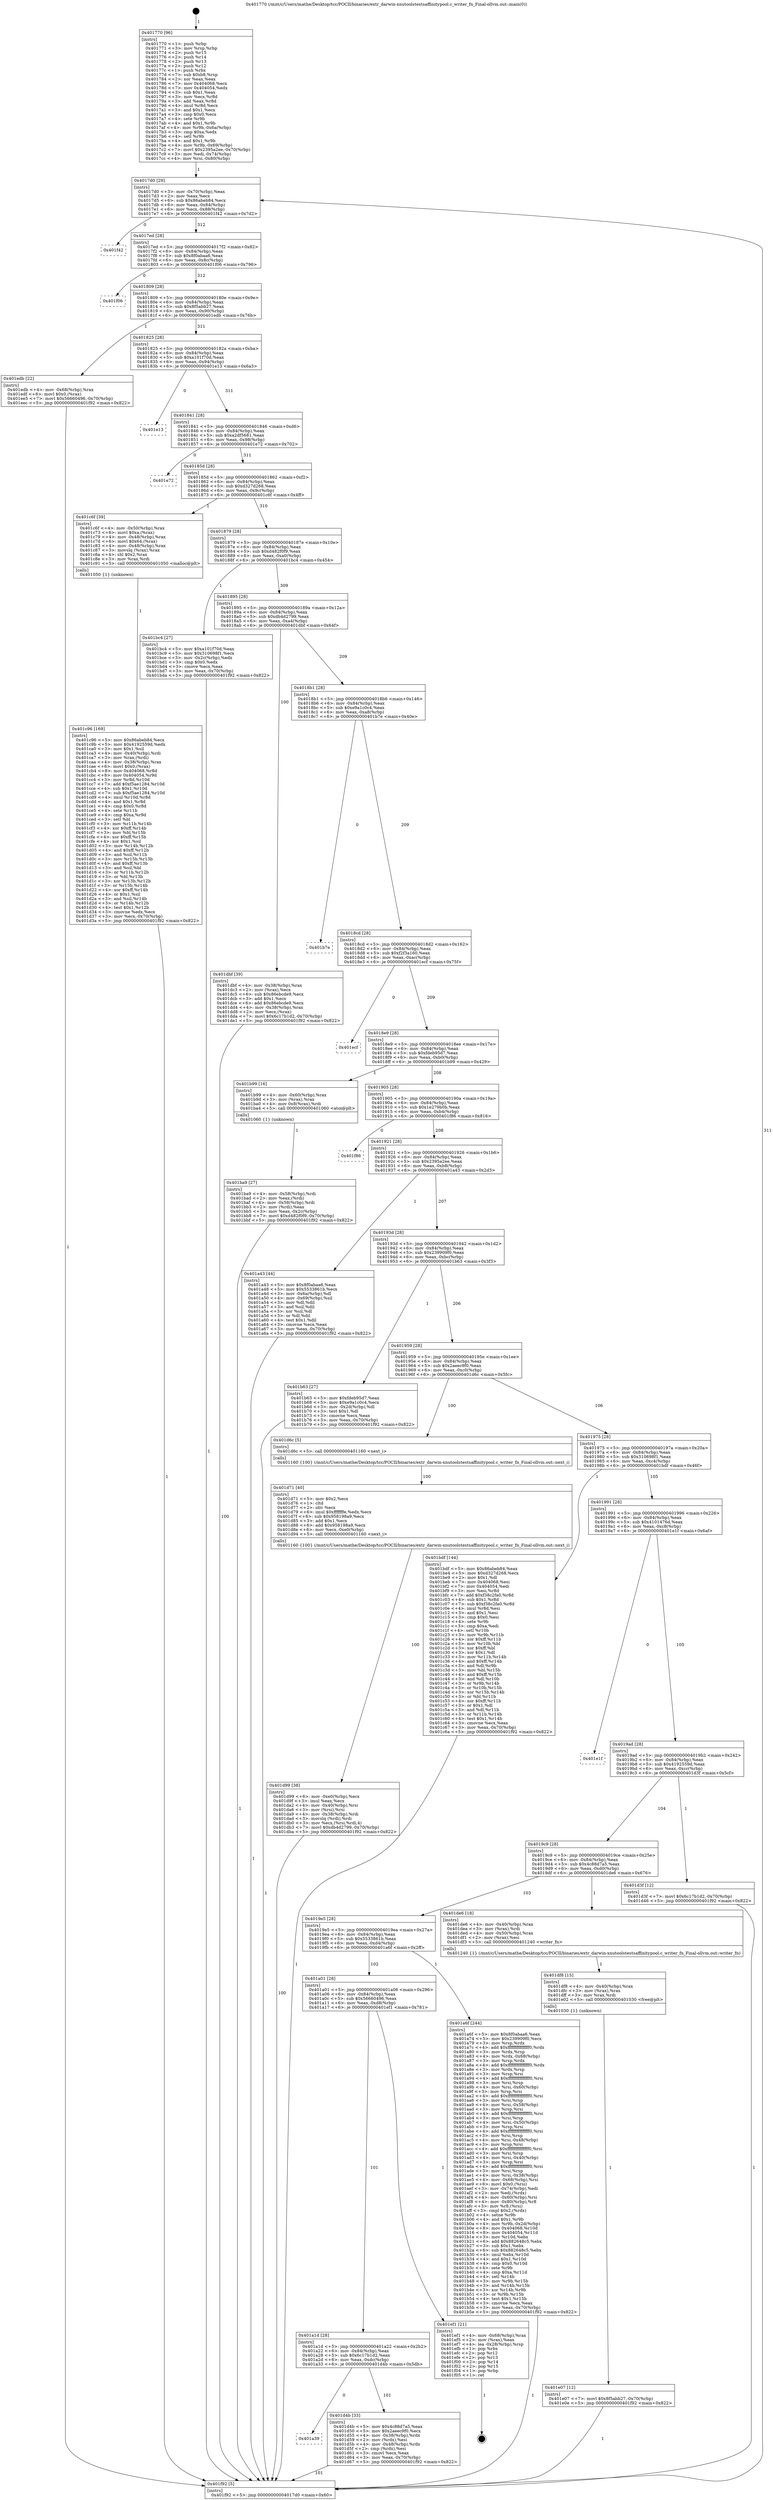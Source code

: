 digraph "0x401770" {
  label = "0x401770 (/mnt/c/Users/mathe/Desktop/tcc/POCII/binaries/extr_darwin-xnutoolstestsaffinitypool.c_writer_fn_Final-ollvm.out::main(0))"
  labelloc = "t"
  node[shape=record]

  Entry [label="",width=0.3,height=0.3,shape=circle,fillcolor=black,style=filled]
  "0x4017d0" [label="{
     0x4017d0 [29]\l
     | [instrs]\l
     &nbsp;&nbsp;0x4017d0 \<+3\>: mov -0x70(%rbp),%eax\l
     &nbsp;&nbsp;0x4017d3 \<+2\>: mov %eax,%ecx\l
     &nbsp;&nbsp;0x4017d5 \<+6\>: sub $0x86abeb84,%ecx\l
     &nbsp;&nbsp;0x4017db \<+6\>: mov %eax,-0x84(%rbp)\l
     &nbsp;&nbsp;0x4017e1 \<+6\>: mov %ecx,-0x88(%rbp)\l
     &nbsp;&nbsp;0x4017e7 \<+6\>: je 0000000000401f42 \<main+0x7d2\>\l
  }"]
  "0x401f42" [label="{
     0x401f42\l
  }", style=dashed]
  "0x4017ed" [label="{
     0x4017ed [28]\l
     | [instrs]\l
     &nbsp;&nbsp;0x4017ed \<+5\>: jmp 00000000004017f2 \<main+0x82\>\l
     &nbsp;&nbsp;0x4017f2 \<+6\>: mov -0x84(%rbp),%eax\l
     &nbsp;&nbsp;0x4017f8 \<+5\>: sub $0x8f0abaa6,%eax\l
     &nbsp;&nbsp;0x4017fd \<+6\>: mov %eax,-0x8c(%rbp)\l
     &nbsp;&nbsp;0x401803 \<+6\>: je 0000000000401f06 \<main+0x796\>\l
  }"]
  Exit [label="",width=0.3,height=0.3,shape=circle,fillcolor=black,style=filled,peripheries=2]
  "0x401f06" [label="{
     0x401f06\l
  }", style=dashed]
  "0x401809" [label="{
     0x401809 [28]\l
     | [instrs]\l
     &nbsp;&nbsp;0x401809 \<+5\>: jmp 000000000040180e \<main+0x9e\>\l
     &nbsp;&nbsp;0x40180e \<+6\>: mov -0x84(%rbp),%eax\l
     &nbsp;&nbsp;0x401814 \<+5\>: sub $0x8f5abb27,%eax\l
     &nbsp;&nbsp;0x401819 \<+6\>: mov %eax,-0x90(%rbp)\l
     &nbsp;&nbsp;0x40181f \<+6\>: je 0000000000401edb \<main+0x76b\>\l
  }"]
  "0x401e07" [label="{
     0x401e07 [12]\l
     | [instrs]\l
     &nbsp;&nbsp;0x401e07 \<+7\>: movl $0x8f5abb27,-0x70(%rbp)\l
     &nbsp;&nbsp;0x401e0e \<+5\>: jmp 0000000000401f92 \<main+0x822\>\l
  }"]
  "0x401edb" [label="{
     0x401edb [22]\l
     | [instrs]\l
     &nbsp;&nbsp;0x401edb \<+4\>: mov -0x68(%rbp),%rax\l
     &nbsp;&nbsp;0x401edf \<+6\>: movl $0x0,(%rax)\l
     &nbsp;&nbsp;0x401ee5 \<+7\>: movl $0x56660496,-0x70(%rbp)\l
     &nbsp;&nbsp;0x401eec \<+5\>: jmp 0000000000401f92 \<main+0x822\>\l
  }"]
  "0x401825" [label="{
     0x401825 [28]\l
     | [instrs]\l
     &nbsp;&nbsp;0x401825 \<+5\>: jmp 000000000040182a \<main+0xba\>\l
     &nbsp;&nbsp;0x40182a \<+6\>: mov -0x84(%rbp),%eax\l
     &nbsp;&nbsp;0x401830 \<+5\>: sub $0xa101f70d,%eax\l
     &nbsp;&nbsp;0x401835 \<+6\>: mov %eax,-0x94(%rbp)\l
     &nbsp;&nbsp;0x40183b \<+6\>: je 0000000000401e13 \<main+0x6a3\>\l
  }"]
  "0x401df8" [label="{
     0x401df8 [15]\l
     | [instrs]\l
     &nbsp;&nbsp;0x401df8 \<+4\>: mov -0x40(%rbp),%rax\l
     &nbsp;&nbsp;0x401dfc \<+3\>: mov (%rax),%rax\l
     &nbsp;&nbsp;0x401dff \<+3\>: mov %rax,%rdi\l
     &nbsp;&nbsp;0x401e02 \<+5\>: call 0000000000401030 \<free@plt\>\l
     | [calls]\l
     &nbsp;&nbsp;0x401030 \{1\} (unknown)\l
  }"]
  "0x401e13" [label="{
     0x401e13\l
  }", style=dashed]
  "0x401841" [label="{
     0x401841 [28]\l
     | [instrs]\l
     &nbsp;&nbsp;0x401841 \<+5\>: jmp 0000000000401846 \<main+0xd6\>\l
     &nbsp;&nbsp;0x401846 \<+6\>: mov -0x84(%rbp),%eax\l
     &nbsp;&nbsp;0x40184c \<+5\>: sub $0xa2df5681,%eax\l
     &nbsp;&nbsp;0x401851 \<+6\>: mov %eax,-0x98(%rbp)\l
     &nbsp;&nbsp;0x401857 \<+6\>: je 0000000000401e72 \<main+0x702\>\l
  }"]
  "0x401d99" [label="{
     0x401d99 [38]\l
     | [instrs]\l
     &nbsp;&nbsp;0x401d99 \<+6\>: mov -0xe0(%rbp),%ecx\l
     &nbsp;&nbsp;0x401d9f \<+3\>: imul %eax,%ecx\l
     &nbsp;&nbsp;0x401da2 \<+4\>: mov -0x40(%rbp),%rsi\l
     &nbsp;&nbsp;0x401da6 \<+3\>: mov (%rsi),%rsi\l
     &nbsp;&nbsp;0x401da9 \<+4\>: mov -0x38(%rbp),%rdi\l
     &nbsp;&nbsp;0x401dad \<+3\>: movslq (%rdi),%rdi\l
     &nbsp;&nbsp;0x401db0 \<+3\>: mov %ecx,(%rsi,%rdi,4)\l
     &nbsp;&nbsp;0x401db3 \<+7\>: movl $0xdb4d2799,-0x70(%rbp)\l
     &nbsp;&nbsp;0x401dba \<+5\>: jmp 0000000000401f92 \<main+0x822\>\l
  }"]
  "0x401e72" [label="{
     0x401e72\l
  }", style=dashed]
  "0x40185d" [label="{
     0x40185d [28]\l
     | [instrs]\l
     &nbsp;&nbsp;0x40185d \<+5\>: jmp 0000000000401862 \<main+0xf2\>\l
     &nbsp;&nbsp;0x401862 \<+6\>: mov -0x84(%rbp),%eax\l
     &nbsp;&nbsp;0x401868 \<+5\>: sub $0xd327d268,%eax\l
     &nbsp;&nbsp;0x40186d \<+6\>: mov %eax,-0x9c(%rbp)\l
     &nbsp;&nbsp;0x401873 \<+6\>: je 0000000000401c6f \<main+0x4ff\>\l
  }"]
  "0x401d71" [label="{
     0x401d71 [40]\l
     | [instrs]\l
     &nbsp;&nbsp;0x401d71 \<+5\>: mov $0x2,%ecx\l
     &nbsp;&nbsp;0x401d76 \<+1\>: cltd\l
     &nbsp;&nbsp;0x401d77 \<+2\>: idiv %ecx\l
     &nbsp;&nbsp;0x401d79 \<+6\>: imul $0xfffffffe,%edx,%ecx\l
     &nbsp;&nbsp;0x401d7f \<+6\>: sub $0x958198a9,%ecx\l
     &nbsp;&nbsp;0x401d85 \<+3\>: add $0x1,%ecx\l
     &nbsp;&nbsp;0x401d88 \<+6\>: add $0x958198a9,%ecx\l
     &nbsp;&nbsp;0x401d8e \<+6\>: mov %ecx,-0xe0(%rbp)\l
     &nbsp;&nbsp;0x401d94 \<+5\>: call 0000000000401160 \<next_i\>\l
     | [calls]\l
     &nbsp;&nbsp;0x401160 \{100\} (/mnt/c/Users/mathe/Desktop/tcc/POCII/binaries/extr_darwin-xnutoolstestsaffinitypool.c_writer_fn_Final-ollvm.out::next_i)\l
  }"]
  "0x401c6f" [label="{
     0x401c6f [39]\l
     | [instrs]\l
     &nbsp;&nbsp;0x401c6f \<+4\>: mov -0x50(%rbp),%rax\l
     &nbsp;&nbsp;0x401c73 \<+6\>: movl $0xa,(%rax)\l
     &nbsp;&nbsp;0x401c79 \<+4\>: mov -0x48(%rbp),%rax\l
     &nbsp;&nbsp;0x401c7d \<+6\>: movl $0x64,(%rax)\l
     &nbsp;&nbsp;0x401c83 \<+4\>: mov -0x48(%rbp),%rax\l
     &nbsp;&nbsp;0x401c87 \<+3\>: movslq (%rax),%rax\l
     &nbsp;&nbsp;0x401c8a \<+4\>: shl $0x2,%rax\l
     &nbsp;&nbsp;0x401c8e \<+3\>: mov %rax,%rdi\l
     &nbsp;&nbsp;0x401c91 \<+5\>: call 0000000000401050 \<malloc@plt\>\l
     | [calls]\l
     &nbsp;&nbsp;0x401050 \{1\} (unknown)\l
  }"]
  "0x401879" [label="{
     0x401879 [28]\l
     | [instrs]\l
     &nbsp;&nbsp;0x401879 \<+5\>: jmp 000000000040187e \<main+0x10e\>\l
     &nbsp;&nbsp;0x40187e \<+6\>: mov -0x84(%rbp),%eax\l
     &nbsp;&nbsp;0x401884 \<+5\>: sub $0xd482f0f9,%eax\l
     &nbsp;&nbsp;0x401889 \<+6\>: mov %eax,-0xa0(%rbp)\l
     &nbsp;&nbsp;0x40188f \<+6\>: je 0000000000401bc4 \<main+0x454\>\l
  }"]
  "0x401a39" [label="{
     0x401a39\l
  }", style=dashed]
  "0x401bc4" [label="{
     0x401bc4 [27]\l
     | [instrs]\l
     &nbsp;&nbsp;0x401bc4 \<+5\>: mov $0xa101f70d,%eax\l
     &nbsp;&nbsp;0x401bc9 \<+5\>: mov $0x310698f1,%ecx\l
     &nbsp;&nbsp;0x401bce \<+3\>: mov -0x2c(%rbp),%edx\l
     &nbsp;&nbsp;0x401bd1 \<+3\>: cmp $0x0,%edx\l
     &nbsp;&nbsp;0x401bd4 \<+3\>: cmove %ecx,%eax\l
     &nbsp;&nbsp;0x401bd7 \<+3\>: mov %eax,-0x70(%rbp)\l
     &nbsp;&nbsp;0x401bda \<+5\>: jmp 0000000000401f92 \<main+0x822\>\l
  }"]
  "0x401895" [label="{
     0x401895 [28]\l
     | [instrs]\l
     &nbsp;&nbsp;0x401895 \<+5\>: jmp 000000000040189a \<main+0x12a\>\l
     &nbsp;&nbsp;0x40189a \<+6\>: mov -0x84(%rbp),%eax\l
     &nbsp;&nbsp;0x4018a0 \<+5\>: sub $0xdb4d2799,%eax\l
     &nbsp;&nbsp;0x4018a5 \<+6\>: mov %eax,-0xa4(%rbp)\l
     &nbsp;&nbsp;0x4018ab \<+6\>: je 0000000000401dbf \<main+0x64f\>\l
  }"]
  "0x401d4b" [label="{
     0x401d4b [33]\l
     | [instrs]\l
     &nbsp;&nbsp;0x401d4b \<+5\>: mov $0x4c88d7a5,%eax\l
     &nbsp;&nbsp;0x401d50 \<+5\>: mov $0x2aeec9f0,%ecx\l
     &nbsp;&nbsp;0x401d55 \<+4\>: mov -0x38(%rbp),%rdx\l
     &nbsp;&nbsp;0x401d59 \<+2\>: mov (%rdx),%esi\l
     &nbsp;&nbsp;0x401d5b \<+4\>: mov -0x48(%rbp),%rdx\l
     &nbsp;&nbsp;0x401d5f \<+2\>: cmp (%rdx),%esi\l
     &nbsp;&nbsp;0x401d61 \<+3\>: cmovl %ecx,%eax\l
     &nbsp;&nbsp;0x401d64 \<+3\>: mov %eax,-0x70(%rbp)\l
     &nbsp;&nbsp;0x401d67 \<+5\>: jmp 0000000000401f92 \<main+0x822\>\l
  }"]
  "0x401dbf" [label="{
     0x401dbf [39]\l
     | [instrs]\l
     &nbsp;&nbsp;0x401dbf \<+4\>: mov -0x38(%rbp),%rax\l
     &nbsp;&nbsp;0x401dc3 \<+2\>: mov (%rax),%ecx\l
     &nbsp;&nbsp;0x401dc5 \<+6\>: sub $0x86ebcde9,%ecx\l
     &nbsp;&nbsp;0x401dcb \<+3\>: add $0x1,%ecx\l
     &nbsp;&nbsp;0x401dce \<+6\>: add $0x86ebcde9,%ecx\l
     &nbsp;&nbsp;0x401dd4 \<+4\>: mov -0x38(%rbp),%rax\l
     &nbsp;&nbsp;0x401dd8 \<+2\>: mov %ecx,(%rax)\l
     &nbsp;&nbsp;0x401dda \<+7\>: movl $0x6c17b1d2,-0x70(%rbp)\l
     &nbsp;&nbsp;0x401de1 \<+5\>: jmp 0000000000401f92 \<main+0x822\>\l
  }"]
  "0x4018b1" [label="{
     0x4018b1 [28]\l
     | [instrs]\l
     &nbsp;&nbsp;0x4018b1 \<+5\>: jmp 00000000004018b6 \<main+0x146\>\l
     &nbsp;&nbsp;0x4018b6 \<+6\>: mov -0x84(%rbp),%eax\l
     &nbsp;&nbsp;0x4018bc \<+5\>: sub $0xe9a1c0c4,%eax\l
     &nbsp;&nbsp;0x4018c1 \<+6\>: mov %eax,-0xa8(%rbp)\l
     &nbsp;&nbsp;0x4018c7 \<+6\>: je 0000000000401b7e \<main+0x40e\>\l
  }"]
  "0x401a1d" [label="{
     0x401a1d [28]\l
     | [instrs]\l
     &nbsp;&nbsp;0x401a1d \<+5\>: jmp 0000000000401a22 \<main+0x2b2\>\l
     &nbsp;&nbsp;0x401a22 \<+6\>: mov -0x84(%rbp),%eax\l
     &nbsp;&nbsp;0x401a28 \<+5\>: sub $0x6c17b1d2,%eax\l
     &nbsp;&nbsp;0x401a2d \<+6\>: mov %eax,-0xdc(%rbp)\l
     &nbsp;&nbsp;0x401a33 \<+6\>: je 0000000000401d4b \<main+0x5db\>\l
  }"]
  "0x401b7e" [label="{
     0x401b7e\l
  }", style=dashed]
  "0x4018cd" [label="{
     0x4018cd [28]\l
     | [instrs]\l
     &nbsp;&nbsp;0x4018cd \<+5\>: jmp 00000000004018d2 \<main+0x162\>\l
     &nbsp;&nbsp;0x4018d2 \<+6\>: mov -0x84(%rbp),%eax\l
     &nbsp;&nbsp;0x4018d8 \<+5\>: sub $0xf2f3a160,%eax\l
     &nbsp;&nbsp;0x4018dd \<+6\>: mov %eax,-0xac(%rbp)\l
     &nbsp;&nbsp;0x4018e3 \<+6\>: je 0000000000401ecf \<main+0x75f\>\l
  }"]
  "0x401ef1" [label="{
     0x401ef1 [21]\l
     | [instrs]\l
     &nbsp;&nbsp;0x401ef1 \<+4\>: mov -0x68(%rbp),%rax\l
     &nbsp;&nbsp;0x401ef5 \<+2\>: mov (%rax),%eax\l
     &nbsp;&nbsp;0x401ef7 \<+4\>: lea -0x28(%rbp),%rsp\l
     &nbsp;&nbsp;0x401efb \<+1\>: pop %rbx\l
     &nbsp;&nbsp;0x401efc \<+2\>: pop %r12\l
     &nbsp;&nbsp;0x401efe \<+2\>: pop %r13\l
     &nbsp;&nbsp;0x401f00 \<+2\>: pop %r14\l
     &nbsp;&nbsp;0x401f02 \<+2\>: pop %r15\l
     &nbsp;&nbsp;0x401f04 \<+1\>: pop %rbp\l
     &nbsp;&nbsp;0x401f05 \<+1\>: ret\l
  }"]
  "0x401ecf" [label="{
     0x401ecf\l
  }", style=dashed]
  "0x4018e9" [label="{
     0x4018e9 [28]\l
     | [instrs]\l
     &nbsp;&nbsp;0x4018e9 \<+5\>: jmp 00000000004018ee \<main+0x17e\>\l
     &nbsp;&nbsp;0x4018ee \<+6\>: mov -0x84(%rbp),%eax\l
     &nbsp;&nbsp;0x4018f4 \<+5\>: sub $0xfdeb95d7,%eax\l
     &nbsp;&nbsp;0x4018f9 \<+6\>: mov %eax,-0xb0(%rbp)\l
     &nbsp;&nbsp;0x4018ff \<+6\>: je 0000000000401b99 \<main+0x429\>\l
  }"]
  "0x401c96" [label="{
     0x401c96 [169]\l
     | [instrs]\l
     &nbsp;&nbsp;0x401c96 \<+5\>: mov $0x86abeb84,%ecx\l
     &nbsp;&nbsp;0x401c9b \<+5\>: mov $0x4192559d,%edx\l
     &nbsp;&nbsp;0x401ca0 \<+3\>: mov $0x1,%sil\l
     &nbsp;&nbsp;0x401ca3 \<+4\>: mov -0x40(%rbp),%rdi\l
     &nbsp;&nbsp;0x401ca7 \<+3\>: mov %rax,(%rdi)\l
     &nbsp;&nbsp;0x401caa \<+4\>: mov -0x38(%rbp),%rax\l
     &nbsp;&nbsp;0x401cae \<+6\>: movl $0x0,(%rax)\l
     &nbsp;&nbsp;0x401cb4 \<+8\>: mov 0x404068,%r8d\l
     &nbsp;&nbsp;0x401cbc \<+8\>: mov 0x404054,%r9d\l
     &nbsp;&nbsp;0x401cc4 \<+3\>: mov %r8d,%r10d\l
     &nbsp;&nbsp;0x401cc7 \<+7\>: add $0xf5ae1284,%r10d\l
     &nbsp;&nbsp;0x401cce \<+4\>: sub $0x1,%r10d\l
     &nbsp;&nbsp;0x401cd2 \<+7\>: sub $0xf5ae1284,%r10d\l
     &nbsp;&nbsp;0x401cd9 \<+4\>: imul %r10d,%r8d\l
     &nbsp;&nbsp;0x401cdd \<+4\>: and $0x1,%r8d\l
     &nbsp;&nbsp;0x401ce1 \<+4\>: cmp $0x0,%r8d\l
     &nbsp;&nbsp;0x401ce5 \<+4\>: sete %r11b\l
     &nbsp;&nbsp;0x401ce9 \<+4\>: cmp $0xa,%r9d\l
     &nbsp;&nbsp;0x401ced \<+3\>: setl %bl\l
     &nbsp;&nbsp;0x401cf0 \<+3\>: mov %r11b,%r14b\l
     &nbsp;&nbsp;0x401cf3 \<+4\>: xor $0xff,%r14b\l
     &nbsp;&nbsp;0x401cf7 \<+3\>: mov %bl,%r15b\l
     &nbsp;&nbsp;0x401cfa \<+4\>: xor $0xff,%r15b\l
     &nbsp;&nbsp;0x401cfe \<+4\>: xor $0x1,%sil\l
     &nbsp;&nbsp;0x401d02 \<+3\>: mov %r14b,%r12b\l
     &nbsp;&nbsp;0x401d05 \<+4\>: and $0xff,%r12b\l
     &nbsp;&nbsp;0x401d09 \<+3\>: and %sil,%r11b\l
     &nbsp;&nbsp;0x401d0c \<+3\>: mov %r15b,%r13b\l
     &nbsp;&nbsp;0x401d0f \<+4\>: and $0xff,%r13b\l
     &nbsp;&nbsp;0x401d13 \<+3\>: and %sil,%bl\l
     &nbsp;&nbsp;0x401d16 \<+3\>: or %r11b,%r12b\l
     &nbsp;&nbsp;0x401d19 \<+3\>: or %bl,%r13b\l
     &nbsp;&nbsp;0x401d1c \<+3\>: xor %r13b,%r12b\l
     &nbsp;&nbsp;0x401d1f \<+3\>: or %r15b,%r14b\l
     &nbsp;&nbsp;0x401d22 \<+4\>: xor $0xff,%r14b\l
     &nbsp;&nbsp;0x401d26 \<+4\>: or $0x1,%sil\l
     &nbsp;&nbsp;0x401d2a \<+3\>: and %sil,%r14b\l
     &nbsp;&nbsp;0x401d2d \<+3\>: or %r14b,%r12b\l
     &nbsp;&nbsp;0x401d30 \<+4\>: test $0x1,%r12b\l
     &nbsp;&nbsp;0x401d34 \<+3\>: cmovne %edx,%ecx\l
     &nbsp;&nbsp;0x401d37 \<+3\>: mov %ecx,-0x70(%rbp)\l
     &nbsp;&nbsp;0x401d3a \<+5\>: jmp 0000000000401f92 \<main+0x822\>\l
  }"]
  "0x401b99" [label="{
     0x401b99 [16]\l
     | [instrs]\l
     &nbsp;&nbsp;0x401b99 \<+4\>: mov -0x60(%rbp),%rax\l
     &nbsp;&nbsp;0x401b9d \<+3\>: mov (%rax),%rax\l
     &nbsp;&nbsp;0x401ba0 \<+4\>: mov 0x8(%rax),%rdi\l
     &nbsp;&nbsp;0x401ba4 \<+5\>: call 0000000000401060 \<atoi@plt\>\l
     | [calls]\l
     &nbsp;&nbsp;0x401060 \{1\} (unknown)\l
  }"]
  "0x401905" [label="{
     0x401905 [28]\l
     | [instrs]\l
     &nbsp;&nbsp;0x401905 \<+5\>: jmp 000000000040190a \<main+0x19a\>\l
     &nbsp;&nbsp;0x40190a \<+6\>: mov -0x84(%rbp),%eax\l
     &nbsp;&nbsp;0x401910 \<+5\>: sub $0x1e279b0b,%eax\l
     &nbsp;&nbsp;0x401915 \<+6\>: mov %eax,-0xb4(%rbp)\l
     &nbsp;&nbsp;0x40191b \<+6\>: je 0000000000401f86 \<main+0x816\>\l
  }"]
  "0x401ba9" [label="{
     0x401ba9 [27]\l
     | [instrs]\l
     &nbsp;&nbsp;0x401ba9 \<+4\>: mov -0x58(%rbp),%rdi\l
     &nbsp;&nbsp;0x401bad \<+2\>: mov %eax,(%rdi)\l
     &nbsp;&nbsp;0x401baf \<+4\>: mov -0x58(%rbp),%rdi\l
     &nbsp;&nbsp;0x401bb3 \<+2\>: mov (%rdi),%eax\l
     &nbsp;&nbsp;0x401bb5 \<+3\>: mov %eax,-0x2c(%rbp)\l
     &nbsp;&nbsp;0x401bb8 \<+7\>: movl $0xd482f0f9,-0x70(%rbp)\l
     &nbsp;&nbsp;0x401bbf \<+5\>: jmp 0000000000401f92 \<main+0x822\>\l
  }"]
  "0x401f86" [label="{
     0x401f86\l
  }", style=dashed]
  "0x401921" [label="{
     0x401921 [28]\l
     | [instrs]\l
     &nbsp;&nbsp;0x401921 \<+5\>: jmp 0000000000401926 \<main+0x1b6\>\l
     &nbsp;&nbsp;0x401926 \<+6\>: mov -0x84(%rbp),%eax\l
     &nbsp;&nbsp;0x40192c \<+5\>: sub $0x2395a2ee,%eax\l
     &nbsp;&nbsp;0x401931 \<+6\>: mov %eax,-0xb8(%rbp)\l
     &nbsp;&nbsp;0x401937 \<+6\>: je 0000000000401a43 \<main+0x2d3\>\l
  }"]
  "0x401a01" [label="{
     0x401a01 [28]\l
     | [instrs]\l
     &nbsp;&nbsp;0x401a01 \<+5\>: jmp 0000000000401a06 \<main+0x296\>\l
     &nbsp;&nbsp;0x401a06 \<+6\>: mov -0x84(%rbp),%eax\l
     &nbsp;&nbsp;0x401a0c \<+5\>: sub $0x56660496,%eax\l
     &nbsp;&nbsp;0x401a11 \<+6\>: mov %eax,-0xd8(%rbp)\l
     &nbsp;&nbsp;0x401a17 \<+6\>: je 0000000000401ef1 \<main+0x781\>\l
  }"]
  "0x401a43" [label="{
     0x401a43 [44]\l
     | [instrs]\l
     &nbsp;&nbsp;0x401a43 \<+5\>: mov $0x8f0abaa6,%eax\l
     &nbsp;&nbsp;0x401a48 \<+5\>: mov $0x5533861b,%ecx\l
     &nbsp;&nbsp;0x401a4d \<+3\>: mov -0x6a(%rbp),%dl\l
     &nbsp;&nbsp;0x401a50 \<+4\>: mov -0x69(%rbp),%sil\l
     &nbsp;&nbsp;0x401a54 \<+3\>: mov %dl,%dil\l
     &nbsp;&nbsp;0x401a57 \<+3\>: and %sil,%dil\l
     &nbsp;&nbsp;0x401a5a \<+3\>: xor %sil,%dl\l
     &nbsp;&nbsp;0x401a5d \<+3\>: or %dl,%dil\l
     &nbsp;&nbsp;0x401a60 \<+4\>: test $0x1,%dil\l
     &nbsp;&nbsp;0x401a64 \<+3\>: cmovne %ecx,%eax\l
     &nbsp;&nbsp;0x401a67 \<+3\>: mov %eax,-0x70(%rbp)\l
     &nbsp;&nbsp;0x401a6a \<+5\>: jmp 0000000000401f92 \<main+0x822\>\l
  }"]
  "0x40193d" [label="{
     0x40193d [28]\l
     | [instrs]\l
     &nbsp;&nbsp;0x40193d \<+5\>: jmp 0000000000401942 \<main+0x1d2\>\l
     &nbsp;&nbsp;0x401942 \<+6\>: mov -0x84(%rbp),%eax\l
     &nbsp;&nbsp;0x401948 \<+5\>: sub $0x239909f0,%eax\l
     &nbsp;&nbsp;0x40194d \<+6\>: mov %eax,-0xbc(%rbp)\l
     &nbsp;&nbsp;0x401953 \<+6\>: je 0000000000401b63 \<main+0x3f3\>\l
  }"]
  "0x401f92" [label="{
     0x401f92 [5]\l
     | [instrs]\l
     &nbsp;&nbsp;0x401f92 \<+5\>: jmp 00000000004017d0 \<main+0x60\>\l
  }"]
  "0x401770" [label="{
     0x401770 [96]\l
     | [instrs]\l
     &nbsp;&nbsp;0x401770 \<+1\>: push %rbp\l
     &nbsp;&nbsp;0x401771 \<+3\>: mov %rsp,%rbp\l
     &nbsp;&nbsp;0x401774 \<+2\>: push %r15\l
     &nbsp;&nbsp;0x401776 \<+2\>: push %r14\l
     &nbsp;&nbsp;0x401778 \<+2\>: push %r13\l
     &nbsp;&nbsp;0x40177a \<+2\>: push %r12\l
     &nbsp;&nbsp;0x40177c \<+1\>: push %rbx\l
     &nbsp;&nbsp;0x40177d \<+7\>: sub $0xb8,%rsp\l
     &nbsp;&nbsp;0x401784 \<+2\>: xor %eax,%eax\l
     &nbsp;&nbsp;0x401786 \<+7\>: mov 0x404068,%ecx\l
     &nbsp;&nbsp;0x40178d \<+7\>: mov 0x404054,%edx\l
     &nbsp;&nbsp;0x401794 \<+3\>: sub $0x1,%eax\l
     &nbsp;&nbsp;0x401797 \<+3\>: mov %ecx,%r8d\l
     &nbsp;&nbsp;0x40179a \<+3\>: add %eax,%r8d\l
     &nbsp;&nbsp;0x40179d \<+4\>: imul %r8d,%ecx\l
     &nbsp;&nbsp;0x4017a1 \<+3\>: and $0x1,%ecx\l
     &nbsp;&nbsp;0x4017a4 \<+3\>: cmp $0x0,%ecx\l
     &nbsp;&nbsp;0x4017a7 \<+4\>: sete %r9b\l
     &nbsp;&nbsp;0x4017ab \<+4\>: and $0x1,%r9b\l
     &nbsp;&nbsp;0x4017af \<+4\>: mov %r9b,-0x6a(%rbp)\l
     &nbsp;&nbsp;0x4017b3 \<+3\>: cmp $0xa,%edx\l
     &nbsp;&nbsp;0x4017b6 \<+4\>: setl %r9b\l
     &nbsp;&nbsp;0x4017ba \<+4\>: and $0x1,%r9b\l
     &nbsp;&nbsp;0x4017be \<+4\>: mov %r9b,-0x69(%rbp)\l
     &nbsp;&nbsp;0x4017c2 \<+7\>: movl $0x2395a2ee,-0x70(%rbp)\l
     &nbsp;&nbsp;0x4017c9 \<+3\>: mov %edi,-0x74(%rbp)\l
     &nbsp;&nbsp;0x4017cc \<+4\>: mov %rsi,-0x80(%rbp)\l
  }"]
  "0x401a6f" [label="{
     0x401a6f [244]\l
     | [instrs]\l
     &nbsp;&nbsp;0x401a6f \<+5\>: mov $0x8f0abaa6,%eax\l
     &nbsp;&nbsp;0x401a74 \<+5\>: mov $0x239909f0,%ecx\l
     &nbsp;&nbsp;0x401a79 \<+3\>: mov %rsp,%rdx\l
     &nbsp;&nbsp;0x401a7c \<+4\>: add $0xfffffffffffffff0,%rdx\l
     &nbsp;&nbsp;0x401a80 \<+3\>: mov %rdx,%rsp\l
     &nbsp;&nbsp;0x401a83 \<+4\>: mov %rdx,-0x68(%rbp)\l
     &nbsp;&nbsp;0x401a87 \<+3\>: mov %rsp,%rdx\l
     &nbsp;&nbsp;0x401a8a \<+4\>: add $0xfffffffffffffff0,%rdx\l
     &nbsp;&nbsp;0x401a8e \<+3\>: mov %rdx,%rsp\l
     &nbsp;&nbsp;0x401a91 \<+3\>: mov %rsp,%rsi\l
     &nbsp;&nbsp;0x401a94 \<+4\>: add $0xfffffffffffffff0,%rsi\l
     &nbsp;&nbsp;0x401a98 \<+3\>: mov %rsi,%rsp\l
     &nbsp;&nbsp;0x401a9b \<+4\>: mov %rsi,-0x60(%rbp)\l
     &nbsp;&nbsp;0x401a9f \<+3\>: mov %rsp,%rsi\l
     &nbsp;&nbsp;0x401aa2 \<+4\>: add $0xfffffffffffffff0,%rsi\l
     &nbsp;&nbsp;0x401aa6 \<+3\>: mov %rsi,%rsp\l
     &nbsp;&nbsp;0x401aa9 \<+4\>: mov %rsi,-0x58(%rbp)\l
     &nbsp;&nbsp;0x401aad \<+3\>: mov %rsp,%rsi\l
     &nbsp;&nbsp;0x401ab0 \<+4\>: add $0xfffffffffffffff0,%rsi\l
     &nbsp;&nbsp;0x401ab4 \<+3\>: mov %rsi,%rsp\l
     &nbsp;&nbsp;0x401ab7 \<+4\>: mov %rsi,-0x50(%rbp)\l
     &nbsp;&nbsp;0x401abb \<+3\>: mov %rsp,%rsi\l
     &nbsp;&nbsp;0x401abe \<+4\>: add $0xfffffffffffffff0,%rsi\l
     &nbsp;&nbsp;0x401ac2 \<+3\>: mov %rsi,%rsp\l
     &nbsp;&nbsp;0x401ac5 \<+4\>: mov %rsi,-0x48(%rbp)\l
     &nbsp;&nbsp;0x401ac9 \<+3\>: mov %rsp,%rsi\l
     &nbsp;&nbsp;0x401acc \<+4\>: add $0xfffffffffffffff0,%rsi\l
     &nbsp;&nbsp;0x401ad0 \<+3\>: mov %rsi,%rsp\l
     &nbsp;&nbsp;0x401ad3 \<+4\>: mov %rsi,-0x40(%rbp)\l
     &nbsp;&nbsp;0x401ad7 \<+3\>: mov %rsp,%rsi\l
     &nbsp;&nbsp;0x401ada \<+4\>: add $0xfffffffffffffff0,%rsi\l
     &nbsp;&nbsp;0x401ade \<+3\>: mov %rsi,%rsp\l
     &nbsp;&nbsp;0x401ae1 \<+4\>: mov %rsi,-0x38(%rbp)\l
     &nbsp;&nbsp;0x401ae5 \<+4\>: mov -0x68(%rbp),%rsi\l
     &nbsp;&nbsp;0x401ae9 \<+6\>: movl $0x0,(%rsi)\l
     &nbsp;&nbsp;0x401aef \<+3\>: mov -0x74(%rbp),%edi\l
     &nbsp;&nbsp;0x401af2 \<+2\>: mov %edi,(%rdx)\l
     &nbsp;&nbsp;0x401af4 \<+4\>: mov -0x60(%rbp),%rsi\l
     &nbsp;&nbsp;0x401af8 \<+4\>: mov -0x80(%rbp),%r8\l
     &nbsp;&nbsp;0x401afc \<+3\>: mov %r8,(%rsi)\l
     &nbsp;&nbsp;0x401aff \<+3\>: cmpl $0x2,(%rdx)\l
     &nbsp;&nbsp;0x401b02 \<+4\>: setne %r9b\l
     &nbsp;&nbsp;0x401b06 \<+4\>: and $0x1,%r9b\l
     &nbsp;&nbsp;0x401b0a \<+4\>: mov %r9b,-0x2d(%rbp)\l
     &nbsp;&nbsp;0x401b0e \<+8\>: mov 0x404068,%r10d\l
     &nbsp;&nbsp;0x401b16 \<+8\>: mov 0x404054,%r11d\l
     &nbsp;&nbsp;0x401b1e \<+3\>: mov %r10d,%ebx\l
     &nbsp;&nbsp;0x401b21 \<+6\>: add $0x882648c5,%ebx\l
     &nbsp;&nbsp;0x401b27 \<+3\>: sub $0x1,%ebx\l
     &nbsp;&nbsp;0x401b2a \<+6\>: sub $0x882648c5,%ebx\l
     &nbsp;&nbsp;0x401b30 \<+4\>: imul %ebx,%r10d\l
     &nbsp;&nbsp;0x401b34 \<+4\>: and $0x1,%r10d\l
     &nbsp;&nbsp;0x401b38 \<+4\>: cmp $0x0,%r10d\l
     &nbsp;&nbsp;0x401b3c \<+4\>: sete %r9b\l
     &nbsp;&nbsp;0x401b40 \<+4\>: cmp $0xa,%r11d\l
     &nbsp;&nbsp;0x401b44 \<+4\>: setl %r14b\l
     &nbsp;&nbsp;0x401b48 \<+3\>: mov %r9b,%r15b\l
     &nbsp;&nbsp;0x401b4b \<+3\>: and %r14b,%r15b\l
     &nbsp;&nbsp;0x401b4e \<+3\>: xor %r14b,%r9b\l
     &nbsp;&nbsp;0x401b51 \<+3\>: or %r9b,%r15b\l
     &nbsp;&nbsp;0x401b54 \<+4\>: test $0x1,%r15b\l
     &nbsp;&nbsp;0x401b58 \<+3\>: cmovne %ecx,%eax\l
     &nbsp;&nbsp;0x401b5b \<+3\>: mov %eax,-0x70(%rbp)\l
     &nbsp;&nbsp;0x401b5e \<+5\>: jmp 0000000000401f92 \<main+0x822\>\l
  }"]
  "0x401b63" [label="{
     0x401b63 [27]\l
     | [instrs]\l
     &nbsp;&nbsp;0x401b63 \<+5\>: mov $0xfdeb95d7,%eax\l
     &nbsp;&nbsp;0x401b68 \<+5\>: mov $0xe9a1c0c4,%ecx\l
     &nbsp;&nbsp;0x401b6d \<+3\>: mov -0x2d(%rbp),%dl\l
     &nbsp;&nbsp;0x401b70 \<+3\>: test $0x1,%dl\l
     &nbsp;&nbsp;0x401b73 \<+3\>: cmovne %ecx,%eax\l
     &nbsp;&nbsp;0x401b76 \<+3\>: mov %eax,-0x70(%rbp)\l
     &nbsp;&nbsp;0x401b79 \<+5\>: jmp 0000000000401f92 \<main+0x822\>\l
  }"]
  "0x401959" [label="{
     0x401959 [28]\l
     | [instrs]\l
     &nbsp;&nbsp;0x401959 \<+5\>: jmp 000000000040195e \<main+0x1ee\>\l
     &nbsp;&nbsp;0x40195e \<+6\>: mov -0x84(%rbp),%eax\l
     &nbsp;&nbsp;0x401964 \<+5\>: sub $0x2aeec9f0,%eax\l
     &nbsp;&nbsp;0x401969 \<+6\>: mov %eax,-0xc0(%rbp)\l
     &nbsp;&nbsp;0x40196f \<+6\>: je 0000000000401d6c \<main+0x5fc\>\l
  }"]
  "0x4019e5" [label="{
     0x4019e5 [28]\l
     | [instrs]\l
     &nbsp;&nbsp;0x4019e5 \<+5\>: jmp 00000000004019ea \<main+0x27a\>\l
     &nbsp;&nbsp;0x4019ea \<+6\>: mov -0x84(%rbp),%eax\l
     &nbsp;&nbsp;0x4019f0 \<+5\>: sub $0x5533861b,%eax\l
     &nbsp;&nbsp;0x4019f5 \<+6\>: mov %eax,-0xd4(%rbp)\l
     &nbsp;&nbsp;0x4019fb \<+6\>: je 0000000000401a6f \<main+0x2ff\>\l
  }"]
  "0x401d6c" [label="{
     0x401d6c [5]\l
     | [instrs]\l
     &nbsp;&nbsp;0x401d6c \<+5\>: call 0000000000401160 \<next_i\>\l
     | [calls]\l
     &nbsp;&nbsp;0x401160 \{100\} (/mnt/c/Users/mathe/Desktop/tcc/POCII/binaries/extr_darwin-xnutoolstestsaffinitypool.c_writer_fn_Final-ollvm.out::next_i)\l
  }"]
  "0x401975" [label="{
     0x401975 [28]\l
     | [instrs]\l
     &nbsp;&nbsp;0x401975 \<+5\>: jmp 000000000040197a \<main+0x20a\>\l
     &nbsp;&nbsp;0x40197a \<+6\>: mov -0x84(%rbp),%eax\l
     &nbsp;&nbsp;0x401980 \<+5\>: sub $0x310698f1,%eax\l
     &nbsp;&nbsp;0x401985 \<+6\>: mov %eax,-0xc4(%rbp)\l
     &nbsp;&nbsp;0x40198b \<+6\>: je 0000000000401bdf \<main+0x46f\>\l
  }"]
  "0x401de6" [label="{
     0x401de6 [18]\l
     | [instrs]\l
     &nbsp;&nbsp;0x401de6 \<+4\>: mov -0x40(%rbp),%rax\l
     &nbsp;&nbsp;0x401dea \<+3\>: mov (%rax),%rdi\l
     &nbsp;&nbsp;0x401ded \<+4\>: mov -0x50(%rbp),%rax\l
     &nbsp;&nbsp;0x401df1 \<+2\>: mov (%rax),%esi\l
     &nbsp;&nbsp;0x401df3 \<+5\>: call 0000000000401240 \<writer_fn\>\l
     | [calls]\l
     &nbsp;&nbsp;0x401240 \{1\} (/mnt/c/Users/mathe/Desktop/tcc/POCII/binaries/extr_darwin-xnutoolstestsaffinitypool.c_writer_fn_Final-ollvm.out::writer_fn)\l
  }"]
  "0x401bdf" [label="{
     0x401bdf [144]\l
     | [instrs]\l
     &nbsp;&nbsp;0x401bdf \<+5\>: mov $0x86abeb84,%eax\l
     &nbsp;&nbsp;0x401be4 \<+5\>: mov $0xd327d268,%ecx\l
     &nbsp;&nbsp;0x401be9 \<+2\>: mov $0x1,%dl\l
     &nbsp;&nbsp;0x401beb \<+7\>: mov 0x404068,%esi\l
     &nbsp;&nbsp;0x401bf2 \<+7\>: mov 0x404054,%edi\l
     &nbsp;&nbsp;0x401bf9 \<+3\>: mov %esi,%r8d\l
     &nbsp;&nbsp;0x401bfc \<+7\>: add $0xf38c2fa0,%r8d\l
     &nbsp;&nbsp;0x401c03 \<+4\>: sub $0x1,%r8d\l
     &nbsp;&nbsp;0x401c07 \<+7\>: sub $0xf38c2fa0,%r8d\l
     &nbsp;&nbsp;0x401c0e \<+4\>: imul %r8d,%esi\l
     &nbsp;&nbsp;0x401c12 \<+3\>: and $0x1,%esi\l
     &nbsp;&nbsp;0x401c15 \<+3\>: cmp $0x0,%esi\l
     &nbsp;&nbsp;0x401c18 \<+4\>: sete %r9b\l
     &nbsp;&nbsp;0x401c1c \<+3\>: cmp $0xa,%edi\l
     &nbsp;&nbsp;0x401c1f \<+4\>: setl %r10b\l
     &nbsp;&nbsp;0x401c23 \<+3\>: mov %r9b,%r11b\l
     &nbsp;&nbsp;0x401c26 \<+4\>: xor $0xff,%r11b\l
     &nbsp;&nbsp;0x401c2a \<+3\>: mov %r10b,%bl\l
     &nbsp;&nbsp;0x401c2d \<+3\>: xor $0xff,%bl\l
     &nbsp;&nbsp;0x401c30 \<+3\>: xor $0x1,%dl\l
     &nbsp;&nbsp;0x401c33 \<+3\>: mov %r11b,%r14b\l
     &nbsp;&nbsp;0x401c36 \<+4\>: and $0xff,%r14b\l
     &nbsp;&nbsp;0x401c3a \<+3\>: and %dl,%r9b\l
     &nbsp;&nbsp;0x401c3d \<+3\>: mov %bl,%r15b\l
     &nbsp;&nbsp;0x401c40 \<+4\>: and $0xff,%r15b\l
     &nbsp;&nbsp;0x401c44 \<+3\>: and %dl,%r10b\l
     &nbsp;&nbsp;0x401c47 \<+3\>: or %r9b,%r14b\l
     &nbsp;&nbsp;0x401c4a \<+3\>: or %r10b,%r15b\l
     &nbsp;&nbsp;0x401c4d \<+3\>: xor %r15b,%r14b\l
     &nbsp;&nbsp;0x401c50 \<+3\>: or %bl,%r11b\l
     &nbsp;&nbsp;0x401c53 \<+4\>: xor $0xff,%r11b\l
     &nbsp;&nbsp;0x401c57 \<+3\>: or $0x1,%dl\l
     &nbsp;&nbsp;0x401c5a \<+3\>: and %dl,%r11b\l
     &nbsp;&nbsp;0x401c5d \<+3\>: or %r11b,%r14b\l
     &nbsp;&nbsp;0x401c60 \<+4\>: test $0x1,%r14b\l
     &nbsp;&nbsp;0x401c64 \<+3\>: cmovne %ecx,%eax\l
     &nbsp;&nbsp;0x401c67 \<+3\>: mov %eax,-0x70(%rbp)\l
     &nbsp;&nbsp;0x401c6a \<+5\>: jmp 0000000000401f92 \<main+0x822\>\l
  }"]
  "0x401991" [label="{
     0x401991 [28]\l
     | [instrs]\l
     &nbsp;&nbsp;0x401991 \<+5\>: jmp 0000000000401996 \<main+0x226\>\l
     &nbsp;&nbsp;0x401996 \<+6\>: mov -0x84(%rbp),%eax\l
     &nbsp;&nbsp;0x40199c \<+5\>: sub $0x4101476d,%eax\l
     &nbsp;&nbsp;0x4019a1 \<+6\>: mov %eax,-0xc8(%rbp)\l
     &nbsp;&nbsp;0x4019a7 \<+6\>: je 0000000000401e1f \<main+0x6af\>\l
  }"]
  "0x4019c9" [label="{
     0x4019c9 [28]\l
     | [instrs]\l
     &nbsp;&nbsp;0x4019c9 \<+5\>: jmp 00000000004019ce \<main+0x25e\>\l
     &nbsp;&nbsp;0x4019ce \<+6\>: mov -0x84(%rbp),%eax\l
     &nbsp;&nbsp;0x4019d4 \<+5\>: sub $0x4c88d7a5,%eax\l
     &nbsp;&nbsp;0x4019d9 \<+6\>: mov %eax,-0xd0(%rbp)\l
     &nbsp;&nbsp;0x4019df \<+6\>: je 0000000000401de6 \<main+0x676\>\l
  }"]
  "0x401e1f" [label="{
     0x401e1f\l
  }", style=dashed]
  "0x4019ad" [label="{
     0x4019ad [28]\l
     | [instrs]\l
     &nbsp;&nbsp;0x4019ad \<+5\>: jmp 00000000004019b2 \<main+0x242\>\l
     &nbsp;&nbsp;0x4019b2 \<+6\>: mov -0x84(%rbp),%eax\l
     &nbsp;&nbsp;0x4019b8 \<+5\>: sub $0x4192559d,%eax\l
     &nbsp;&nbsp;0x4019bd \<+6\>: mov %eax,-0xcc(%rbp)\l
     &nbsp;&nbsp;0x4019c3 \<+6\>: je 0000000000401d3f \<main+0x5cf\>\l
  }"]
  "0x401d3f" [label="{
     0x401d3f [12]\l
     | [instrs]\l
     &nbsp;&nbsp;0x401d3f \<+7\>: movl $0x6c17b1d2,-0x70(%rbp)\l
     &nbsp;&nbsp;0x401d46 \<+5\>: jmp 0000000000401f92 \<main+0x822\>\l
  }"]
  Entry -> "0x401770" [label=" 1"]
  "0x4017d0" -> "0x401f42" [label=" 0"]
  "0x4017d0" -> "0x4017ed" [label=" 312"]
  "0x401ef1" -> Exit [label=" 1"]
  "0x4017ed" -> "0x401f06" [label=" 0"]
  "0x4017ed" -> "0x401809" [label=" 312"]
  "0x401edb" -> "0x401f92" [label=" 1"]
  "0x401809" -> "0x401edb" [label=" 1"]
  "0x401809" -> "0x401825" [label=" 311"]
  "0x401e07" -> "0x401f92" [label=" 1"]
  "0x401825" -> "0x401e13" [label=" 0"]
  "0x401825" -> "0x401841" [label=" 311"]
  "0x401df8" -> "0x401e07" [label=" 1"]
  "0x401841" -> "0x401e72" [label=" 0"]
  "0x401841" -> "0x40185d" [label=" 311"]
  "0x401de6" -> "0x401df8" [label=" 1"]
  "0x40185d" -> "0x401c6f" [label=" 1"]
  "0x40185d" -> "0x401879" [label=" 310"]
  "0x401dbf" -> "0x401f92" [label=" 100"]
  "0x401879" -> "0x401bc4" [label=" 1"]
  "0x401879" -> "0x401895" [label=" 309"]
  "0x401d99" -> "0x401f92" [label=" 100"]
  "0x401895" -> "0x401dbf" [label=" 100"]
  "0x401895" -> "0x4018b1" [label=" 209"]
  "0x401d71" -> "0x401d99" [label=" 100"]
  "0x4018b1" -> "0x401b7e" [label=" 0"]
  "0x4018b1" -> "0x4018cd" [label=" 209"]
  "0x401d4b" -> "0x401f92" [label=" 101"]
  "0x4018cd" -> "0x401ecf" [label=" 0"]
  "0x4018cd" -> "0x4018e9" [label=" 209"]
  "0x401a1d" -> "0x401a39" [label=" 0"]
  "0x4018e9" -> "0x401b99" [label=" 1"]
  "0x4018e9" -> "0x401905" [label=" 208"]
  "0x401d6c" -> "0x401d71" [label=" 100"]
  "0x401905" -> "0x401f86" [label=" 0"]
  "0x401905" -> "0x401921" [label=" 208"]
  "0x401a01" -> "0x401a1d" [label=" 101"]
  "0x401921" -> "0x401a43" [label=" 1"]
  "0x401921" -> "0x40193d" [label=" 207"]
  "0x401a43" -> "0x401f92" [label=" 1"]
  "0x401770" -> "0x4017d0" [label=" 1"]
  "0x401f92" -> "0x4017d0" [label=" 311"]
  "0x401a1d" -> "0x401d4b" [label=" 101"]
  "0x40193d" -> "0x401b63" [label=" 1"]
  "0x40193d" -> "0x401959" [label=" 206"]
  "0x401d3f" -> "0x401f92" [label=" 1"]
  "0x401959" -> "0x401d6c" [label=" 100"]
  "0x401959" -> "0x401975" [label=" 106"]
  "0x401c6f" -> "0x401c96" [label=" 1"]
  "0x401975" -> "0x401bdf" [label=" 1"]
  "0x401975" -> "0x401991" [label=" 105"]
  "0x401bdf" -> "0x401f92" [label=" 1"]
  "0x401991" -> "0x401e1f" [label=" 0"]
  "0x401991" -> "0x4019ad" [label=" 105"]
  "0x401ba9" -> "0x401f92" [label=" 1"]
  "0x4019ad" -> "0x401d3f" [label=" 1"]
  "0x4019ad" -> "0x4019c9" [label=" 104"]
  "0x401bc4" -> "0x401f92" [label=" 1"]
  "0x4019c9" -> "0x401de6" [label=" 1"]
  "0x4019c9" -> "0x4019e5" [label=" 103"]
  "0x401c96" -> "0x401f92" [label=" 1"]
  "0x4019e5" -> "0x401a6f" [label=" 1"]
  "0x4019e5" -> "0x401a01" [label=" 102"]
  "0x401a01" -> "0x401ef1" [label=" 1"]
  "0x401a6f" -> "0x401f92" [label=" 1"]
  "0x401b63" -> "0x401f92" [label=" 1"]
  "0x401b99" -> "0x401ba9" [label=" 1"]
}
